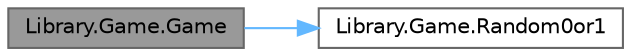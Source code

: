 digraph "Library.Game.Game"
{
 // INTERACTIVE_SVG=YES
 // LATEX_PDF_SIZE
  bgcolor="transparent";
  edge [fontname=Helvetica,fontsize=10,labelfontname=Helvetica,labelfontsize=10];
  node [fontname=Helvetica,fontsize=10,shape=box,height=0.2,width=0.4];
  rankdir="LR";
  Node1 [id="Node000001",label="Library.Game.Game",height=0.2,width=0.4,color="gray40", fillcolor="grey60", style="filled", fontcolor="black",tooltip="Constructor de la clase. Agrega a los jugadores a la partida y determina de forma aleatoria cual comi..."];
  Node1 -> Node2 [id="edge1_Node000001_Node000002",color="steelblue1",style="solid",tooltip=" "];
  Node2 [id="Node000002",label="Library.Game.Random0or1",height=0.2,width=0.4,color="grey40", fillcolor="white", style="filled",URL="$classLibrary_1_1Game.html#a22ba715120446cdf89e169233cad6867",tooltip="Obtiene un valor aleatorio entre 0 y 1."];
}
